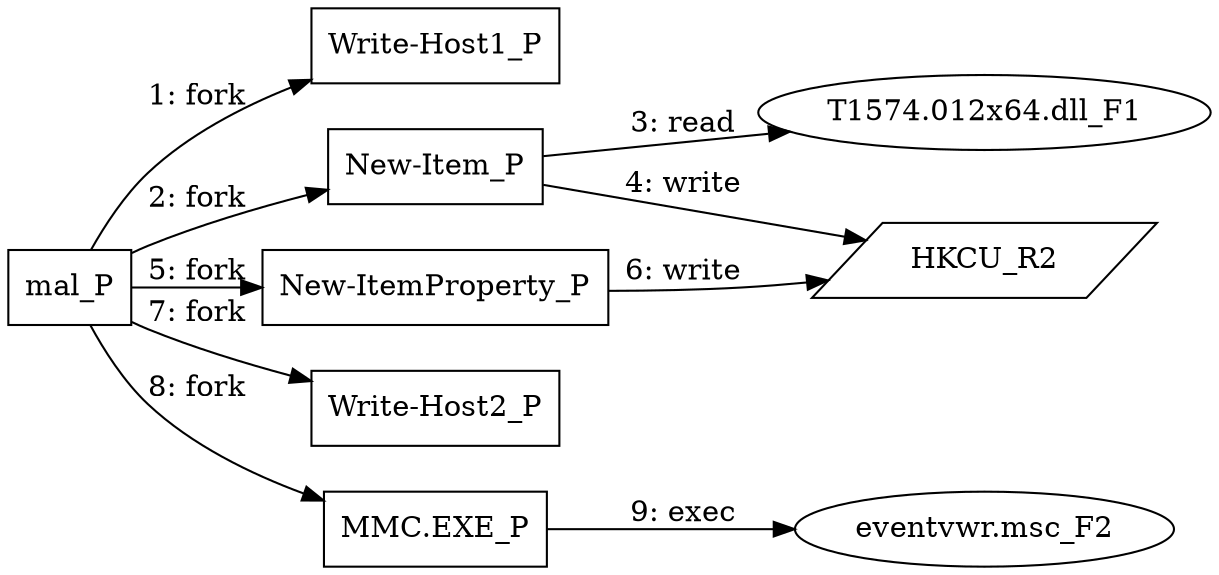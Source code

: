 digraph "T1574.012" {
rankdir="LR"
size="9"
fixedsize="false"
splines="true"
nodesep=0.3
ranksep=0
fontsize=10
overlap="scalexy"
engine= "neato"
	"mal_P" [node_type=Process shape=box]
	"Write-Host1_P" [node_type=Process shape=box]
	"New-Item_P" [node_type=Process shape=box]
	"New-ItemProperty_P" [node_type=Process shape=box]
	"Write-Host2_P" [node_type=Process shape=box]
	"MMC.EXE_P" [node_type=Process shape=box]
	"T1574.012x64.dll_F1" [node_type=File shape=ellipse]
	"eventvwr.msc_F2" [node_type=File shape=ellipse]
	"HKCU_R2" [node_type=Registry shape=parallelogram]
	"mal_P" -> "Write-Host1_P" [label="1: fork"]
	"mal_P" -> "New-Item_P" [label="2: fork"]
	"New-Item_P" -> "T1574.012x64.dll_F1" [label="3: read"]
	"New-Item_P" -> "HKCU_R2" [label="4: write"]
	"mal_P" -> "New-ItemProperty_P" [label="5: fork"]
	"New-ItemProperty_P" -> "HKCU_R2" [label="6: write"]
	"mal_P" -> "Write-Host2_P" [label="7: fork"]
	"mal_P" -> "MMC.EXE_P" [label="8: fork"]
	"MMC.EXE_P" -> "eventvwr.msc_F2" [label="9: exec"]
}
